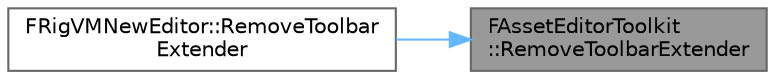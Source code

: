 digraph "FAssetEditorToolkit::RemoveToolbarExtender"
{
 // INTERACTIVE_SVG=YES
 // LATEX_PDF_SIZE
  bgcolor="transparent";
  edge [fontname=Helvetica,fontsize=10,labelfontname=Helvetica,labelfontsize=10];
  node [fontname=Helvetica,fontsize=10,shape=box,height=0.2,width=0.4];
  rankdir="RL";
  Node1 [id="Node000001",label="FAssetEditorToolkit\l::RemoveToolbarExtender",height=0.2,width=0.4,color="gray40", fillcolor="grey60", style="filled", fontcolor="black",tooltip=" "];
  Node1 -> Node2 [id="edge1_Node000001_Node000002",dir="back",color="steelblue1",style="solid",tooltip=" "];
  Node2 [id="Node000002",label="FRigVMNewEditor::RemoveToolbar\lExtender",height=0.2,width=0.4,color="grey40", fillcolor="white", style="filled",URL="$d0/d32/classFRigVMNewEditor.html#afcadde90c2f8a18cc684a377cbee86a0",tooltip=" "];
}
